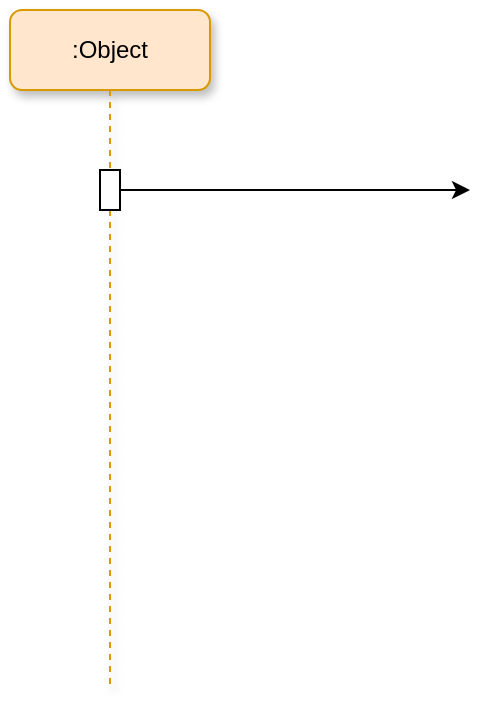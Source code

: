 <mxfile version="15.2.5" type="github"><diagram id="ZGr4nzdULrTlAEbczkuR" name="Page-1"><mxGraphModel dx="782" dy="436" grid="1" gridSize="10" guides="1" tooltips="1" connect="1" arrows="1" fold="1" page="1" pageScale="1" pageWidth="827" pageHeight="1169" math="0" shadow="0"><root><mxCell id="0"/><mxCell id="1" parent="0"/><mxCell id="nQZJlbJv1yJScK5KTfNI-1" value=":Object" style="shape=umlLifeline;perimeter=lifelinePerimeter;whiteSpace=wrap;html=1;container=1;collapsible=0;recursiveResize=0;outlineConnect=0;fillColor=#ffe6cc;strokeColor=#d79b00;rounded=1;shadow=1;glass=0;sketch=0;" parent="1" vertex="1"><mxGeometry x="140" y="70" width="100" height="340" as="geometry"/></mxCell><mxCell id="nQZJlbJv1yJScK5KTfNI-2" value="" style="html=1;points=[];perimeter=orthogonalPerimeter;" parent="nQZJlbJv1yJScK5KTfNI-1" vertex="1"><mxGeometry x="45" y="80" width="10" height="20" as="geometry"/></mxCell><mxCell id="nQZJlbJv1yJScK5KTfNI-3" style="edgeStyle=orthogonalEdgeStyle;rounded=0;orthogonalLoop=1;jettySize=auto;html=1;" parent="1" source="nQZJlbJv1yJScK5KTfNI-2" edge="1"><mxGeometry relative="1" as="geometry"><mxPoint x="370" y="160" as="targetPoint"/></mxGeometry></mxCell></root></mxGraphModel></diagram></mxfile>